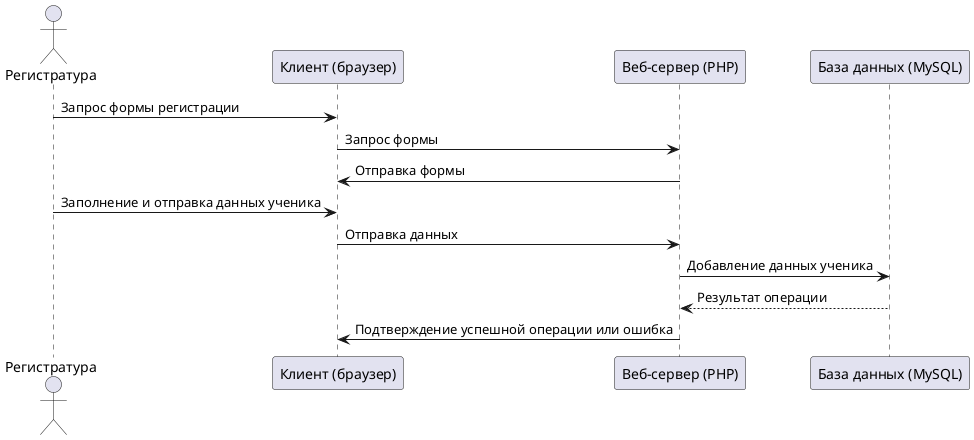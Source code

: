@startuml
' Диаграмма последовательности: Регистрация и учет учеников

actor Регистратура
participant "Клиент (браузер)" as Client
participant "Веб-сервер (PHP)" as WebServer
participant "База данных (MySQL)" as Database

Регистратура -> Client : Запрос формы регистрации
Client -> WebServer : Запрос формы
WebServer -> Client : Отправка формы

Регистратура -> Client : Заполнение и отправка данных ученика
Client -> WebServer : Отправка данных

WebServer -> Database : Добавление данных ученика
Database --> WebServer : Результат операции

WebServer -> Client : Подтверждение успешной операции или ошибка
@enduml
